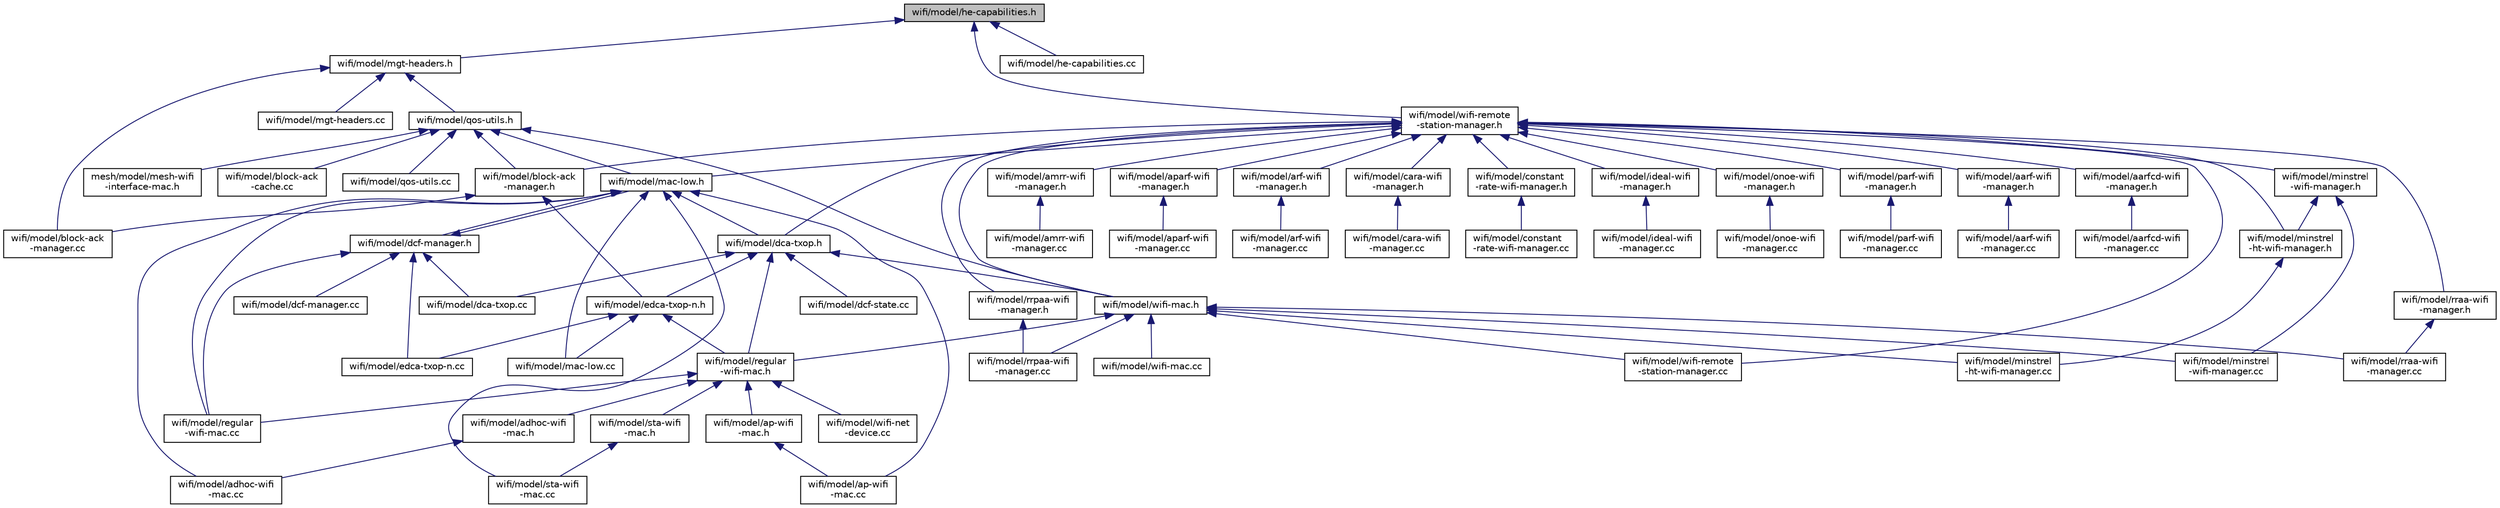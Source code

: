 digraph "wifi/model/he-capabilities.h"
{
  edge [fontname="Helvetica",fontsize="10",labelfontname="Helvetica",labelfontsize="10"];
  node [fontname="Helvetica",fontsize="10",shape=record];
  Node1 [label="wifi/model/he-capabilities.h",height=0.2,width=0.4,color="black", fillcolor="grey75", style="filled", fontcolor="black"];
  Node1 -> Node2 [dir="back",color="midnightblue",fontsize="10",style="solid"];
  Node2 [label="wifi/model/wifi-remote\l-station-manager.h",height=0.2,width=0.4,color="black", fillcolor="white", style="filled",URL="$de/db6/wifi-remote-station-manager_8h.html"];
  Node2 -> Node3 [dir="back",color="midnightblue",fontsize="10",style="solid"];
  Node3 [label="wifi/model/aarf-wifi\l-manager.h",height=0.2,width=0.4,color="black", fillcolor="white", style="filled",URL="$da/d33/aarf-wifi-manager_8h.html"];
  Node3 -> Node4 [dir="back",color="midnightblue",fontsize="10",style="solid"];
  Node4 [label="wifi/model/aarf-wifi\l-manager.cc",height=0.2,width=0.4,color="black", fillcolor="white", style="filled",URL="$dc/d91/aarf-wifi-manager_8cc.html"];
  Node2 -> Node5 [dir="back",color="midnightblue",fontsize="10",style="solid"];
  Node5 [label="wifi/model/aarfcd-wifi\l-manager.h",height=0.2,width=0.4,color="black", fillcolor="white", style="filled",URL="$de/dda/aarfcd-wifi-manager_8h.html"];
  Node5 -> Node6 [dir="back",color="midnightblue",fontsize="10",style="solid"];
  Node6 [label="wifi/model/aarfcd-wifi\l-manager.cc",height=0.2,width=0.4,color="black", fillcolor="white", style="filled",URL="$de/de1/aarfcd-wifi-manager_8cc.html"];
  Node2 -> Node7 [dir="back",color="midnightblue",fontsize="10",style="solid"];
  Node7 [label="wifi/model/wifi-mac.h",height=0.2,width=0.4,color="black", fillcolor="white", style="filled",URL="$df/db0/wifi-mac_8h.html"];
  Node7 -> Node8 [dir="back",color="midnightblue",fontsize="10",style="solid"];
  Node8 [label="wifi/model/regular\l-wifi-mac.h",height=0.2,width=0.4,color="black", fillcolor="white", style="filled",URL="$db/df5/regular-wifi-mac_8h.html"];
  Node8 -> Node9 [dir="back",color="midnightblue",fontsize="10",style="solid"];
  Node9 [label="wifi/model/adhoc-wifi\l-mac.h",height=0.2,width=0.4,color="black", fillcolor="white", style="filled",URL="$d9/daa/adhoc-wifi-mac_8h.html"];
  Node9 -> Node10 [dir="back",color="midnightblue",fontsize="10",style="solid"];
  Node10 [label="wifi/model/adhoc-wifi\l-mac.cc",height=0.2,width=0.4,color="black", fillcolor="white", style="filled",URL="$d5/d56/adhoc-wifi-mac_8cc.html"];
  Node8 -> Node11 [dir="back",color="midnightblue",fontsize="10",style="solid"];
  Node11 [label="wifi/model/ap-wifi\l-mac.h",height=0.2,width=0.4,color="black", fillcolor="white", style="filled",URL="$da/d51/ap-wifi-mac_8h.html"];
  Node11 -> Node12 [dir="back",color="midnightblue",fontsize="10",style="solid"];
  Node12 [label="wifi/model/ap-wifi\l-mac.cc",height=0.2,width=0.4,color="black", fillcolor="white", style="filled",URL="$da/d2b/ap-wifi-mac_8cc.html"];
  Node8 -> Node13 [dir="back",color="midnightblue",fontsize="10",style="solid"];
  Node13 [label="wifi/model/regular\l-wifi-mac.cc",height=0.2,width=0.4,color="black", fillcolor="white", style="filled",URL="$d7/d72/regular-wifi-mac_8cc.html"];
  Node8 -> Node14 [dir="back",color="midnightblue",fontsize="10",style="solid"];
  Node14 [label="wifi/model/sta-wifi\l-mac.h",height=0.2,width=0.4,color="black", fillcolor="white", style="filled",URL="$d0/d96/sta-wifi-mac_8h.html"];
  Node14 -> Node15 [dir="back",color="midnightblue",fontsize="10",style="solid"];
  Node15 [label="wifi/model/sta-wifi\l-mac.cc",height=0.2,width=0.4,color="black", fillcolor="white", style="filled",URL="$dd/d2f/sta-wifi-mac_8cc.html"];
  Node8 -> Node16 [dir="back",color="midnightblue",fontsize="10",style="solid"];
  Node16 [label="wifi/model/wifi-net\l-device.cc",height=0.2,width=0.4,color="black", fillcolor="white", style="filled",URL="$df/dcd/wifi-net-device_8cc.html"];
  Node7 -> Node17 [dir="back",color="midnightblue",fontsize="10",style="solid"];
  Node17 [label="wifi/model/minstrel\l-ht-wifi-manager.cc",height=0.2,width=0.4,color="black", fillcolor="white", style="filled",URL="$d2/da0/minstrel-ht-wifi-manager_8cc.html"];
  Node7 -> Node18 [dir="back",color="midnightblue",fontsize="10",style="solid"];
  Node18 [label="wifi/model/minstrel\l-wifi-manager.cc",height=0.2,width=0.4,color="black", fillcolor="white", style="filled",URL="$d1/d3d/minstrel-wifi-manager_8cc.html"];
  Node7 -> Node19 [dir="back",color="midnightblue",fontsize="10",style="solid"];
  Node19 [label="wifi/model/rraa-wifi\l-manager.cc",height=0.2,width=0.4,color="black", fillcolor="white", style="filled",URL="$d0/d7f/rraa-wifi-manager_8cc.html"];
  Node7 -> Node20 [dir="back",color="midnightblue",fontsize="10",style="solid"];
  Node20 [label="wifi/model/rrpaa-wifi\l-manager.cc",height=0.2,width=0.4,color="black", fillcolor="white", style="filled",URL="$d3/d23/rrpaa-wifi-manager_8cc.html"];
  Node7 -> Node21 [dir="back",color="midnightblue",fontsize="10",style="solid"];
  Node21 [label="wifi/model/wifi-mac.cc",height=0.2,width=0.4,color="black", fillcolor="white", style="filled",URL="$d7/d78/wifi-mac_8cc.html"];
  Node7 -> Node22 [dir="back",color="midnightblue",fontsize="10",style="solid"];
  Node22 [label="wifi/model/wifi-remote\l-station-manager.cc",height=0.2,width=0.4,color="black", fillcolor="white", style="filled",URL="$d4/d48/wifi-remote-station-manager_8cc.html"];
  Node2 -> Node23 [dir="back",color="midnightblue",fontsize="10",style="solid"];
  Node23 [label="wifi/model/mac-low.h",height=0.2,width=0.4,color="black", fillcolor="white", style="filled",URL="$db/d17/mac-low_8h.html"];
  Node23 -> Node24 [dir="back",color="midnightblue",fontsize="10",style="solid"];
  Node24 [label="wifi/model/dca-txop.h",height=0.2,width=0.4,color="black", fillcolor="white", style="filled",URL="$d3/d11/dca-txop_8h.html"];
  Node24 -> Node7 [dir="back",color="midnightblue",fontsize="10",style="solid"];
  Node24 -> Node8 [dir="back",color="midnightblue",fontsize="10",style="solid"];
  Node24 -> Node25 [dir="back",color="midnightblue",fontsize="10",style="solid"];
  Node25 [label="wifi/model/edca-txop-n.h",height=0.2,width=0.4,color="black", fillcolor="white", style="filled",URL="$d2/d00/edca-txop-n_8h.html"];
  Node25 -> Node8 [dir="back",color="midnightblue",fontsize="10",style="solid"];
  Node25 -> Node26 [dir="back",color="midnightblue",fontsize="10",style="solid"];
  Node26 [label="wifi/model/edca-txop-n.cc",height=0.2,width=0.4,color="black", fillcolor="white", style="filled",URL="$d4/d78/edca-txop-n_8cc.html"];
  Node25 -> Node27 [dir="back",color="midnightblue",fontsize="10",style="solid"];
  Node27 [label="wifi/model/mac-low.cc",height=0.2,width=0.4,color="black", fillcolor="white", style="filled",URL="$da/d35/mac-low_8cc.html"];
  Node24 -> Node28 [dir="back",color="midnightblue",fontsize="10",style="solid"];
  Node28 [label="wifi/model/dca-txop.cc",height=0.2,width=0.4,color="black", fillcolor="white", style="filled",URL="$d5/d9e/dca-txop_8cc.html"];
  Node24 -> Node29 [dir="back",color="midnightblue",fontsize="10",style="solid"];
  Node29 [label="wifi/model/dcf-state.cc",height=0.2,width=0.4,color="black", fillcolor="white", style="filled",URL="$de/d5d/dcf-state_8cc.html"];
  Node23 -> Node30 [dir="back",color="midnightblue",fontsize="10",style="solid"];
  Node30 [label="wifi/model/dcf-manager.h",height=0.2,width=0.4,color="black", fillcolor="white", style="filled",URL="$d5/d53/dcf-manager_8h.html"];
  Node30 -> Node23 [dir="back",color="midnightblue",fontsize="10",style="solid"];
  Node30 -> Node28 [dir="back",color="midnightblue",fontsize="10",style="solid"];
  Node30 -> Node31 [dir="back",color="midnightblue",fontsize="10",style="solid"];
  Node31 [label="wifi/model/dcf-manager.cc",height=0.2,width=0.4,color="black", fillcolor="white", style="filled",URL="$d7/d8c/dcf-manager_8cc.html"];
  Node30 -> Node26 [dir="back",color="midnightblue",fontsize="10",style="solid"];
  Node30 -> Node13 [dir="back",color="midnightblue",fontsize="10",style="solid"];
  Node23 -> Node10 [dir="back",color="midnightblue",fontsize="10",style="solid"];
  Node23 -> Node12 [dir="back",color="midnightblue",fontsize="10",style="solid"];
  Node23 -> Node27 [dir="back",color="midnightblue",fontsize="10",style="solid"];
  Node23 -> Node13 [dir="back",color="midnightblue",fontsize="10",style="solid"];
  Node23 -> Node15 [dir="back",color="midnightblue",fontsize="10",style="solid"];
  Node2 -> Node24 [dir="back",color="midnightblue",fontsize="10",style="solid"];
  Node2 -> Node32 [dir="back",color="midnightblue",fontsize="10",style="solid"];
  Node32 [label="wifi/model/block-ack\l-manager.h",height=0.2,width=0.4,color="black", fillcolor="white", style="filled",URL="$d6/dd5/block-ack-manager_8h.html"];
  Node32 -> Node25 [dir="back",color="midnightblue",fontsize="10",style="solid"];
  Node32 -> Node33 [dir="back",color="midnightblue",fontsize="10",style="solid"];
  Node33 [label="wifi/model/block-ack\l-manager.cc",height=0.2,width=0.4,color="black", fillcolor="white", style="filled",URL="$df/d3a/block-ack-manager_8cc.html"];
  Node2 -> Node34 [dir="back",color="midnightblue",fontsize="10",style="solid"];
  Node34 [label="wifi/model/amrr-wifi\l-manager.h",height=0.2,width=0.4,color="black", fillcolor="white", style="filled",URL="$d6/dac/amrr-wifi-manager_8h.html"];
  Node34 -> Node35 [dir="back",color="midnightblue",fontsize="10",style="solid"];
  Node35 [label="wifi/model/amrr-wifi\l-manager.cc",height=0.2,width=0.4,color="black", fillcolor="white", style="filled",URL="$d3/d91/amrr-wifi-manager_8cc.html"];
  Node2 -> Node36 [dir="back",color="midnightblue",fontsize="10",style="solid"];
  Node36 [label="wifi/model/aparf-wifi\l-manager.h",height=0.2,width=0.4,color="black", fillcolor="white", style="filled",URL="$d9/dd9/aparf-wifi-manager_8h.html"];
  Node36 -> Node37 [dir="back",color="midnightblue",fontsize="10",style="solid"];
  Node37 [label="wifi/model/aparf-wifi\l-manager.cc",height=0.2,width=0.4,color="black", fillcolor="white", style="filled",URL="$d9/dc4/aparf-wifi-manager_8cc.html"];
  Node2 -> Node38 [dir="back",color="midnightblue",fontsize="10",style="solid"];
  Node38 [label="wifi/model/arf-wifi\l-manager.h",height=0.2,width=0.4,color="black", fillcolor="white", style="filled",URL="$d5/d26/arf-wifi-manager_8h.html"];
  Node38 -> Node39 [dir="back",color="midnightblue",fontsize="10",style="solid"];
  Node39 [label="wifi/model/arf-wifi\l-manager.cc",height=0.2,width=0.4,color="black", fillcolor="white", style="filled",URL="$de/d4a/arf-wifi-manager_8cc.html"];
  Node2 -> Node40 [dir="back",color="midnightblue",fontsize="10",style="solid"];
  Node40 [label="wifi/model/cara-wifi\l-manager.h",height=0.2,width=0.4,color="black", fillcolor="white", style="filled",URL="$df/d55/cara-wifi-manager_8h.html"];
  Node40 -> Node41 [dir="back",color="midnightblue",fontsize="10",style="solid"];
  Node41 [label="wifi/model/cara-wifi\l-manager.cc",height=0.2,width=0.4,color="black", fillcolor="white", style="filled",URL="$db/d93/cara-wifi-manager_8cc.html"];
  Node2 -> Node42 [dir="back",color="midnightblue",fontsize="10",style="solid"];
  Node42 [label="wifi/model/constant\l-rate-wifi-manager.h",height=0.2,width=0.4,color="black", fillcolor="white", style="filled",URL="$d4/d4f/constant-rate-wifi-manager_8h.html"];
  Node42 -> Node43 [dir="back",color="midnightblue",fontsize="10",style="solid"];
  Node43 [label="wifi/model/constant\l-rate-wifi-manager.cc",height=0.2,width=0.4,color="black", fillcolor="white", style="filled",URL="$d8/db1/constant-rate-wifi-manager_8cc.html"];
  Node2 -> Node44 [dir="back",color="midnightblue",fontsize="10",style="solid"];
  Node44 [label="wifi/model/ideal-wifi\l-manager.h",height=0.2,width=0.4,color="black", fillcolor="white", style="filled",URL="$df/d6e/ideal-wifi-manager_8h.html"];
  Node44 -> Node45 [dir="back",color="midnightblue",fontsize="10",style="solid"];
  Node45 [label="wifi/model/ideal-wifi\l-manager.cc",height=0.2,width=0.4,color="black", fillcolor="white", style="filled",URL="$d8/d99/ideal-wifi-manager_8cc.html"];
  Node2 -> Node46 [dir="back",color="midnightblue",fontsize="10",style="solid"];
  Node46 [label="wifi/model/minstrel\l-ht-wifi-manager.h",height=0.2,width=0.4,color="black", fillcolor="white", style="filled",URL="$d0/da2/minstrel-ht-wifi-manager_8h.html"];
  Node46 -> Node17 [dir="back",color="midnightblue",fontsize="10",style="solid"];
  Node2 -> Node47 [dir="back",color="midnightblue",fontsize="10",style="solid"];
  Node47 [label="wifi/model/minstrel\l-wifi-manager.h",height=0.2,width=0.4,color="black", fillcolor="white", style="filled",URL="$db/d8e/minstrel-wifi-manager_8h.html"];
  Node47 -> Node46 [dir="back",color="midnightblue",fontsize="10",style="solid"];
  Node47 -> Node18 [dir="back",color="midnightblue",fontsize="10",style="solid"];
  Node2 -> Node48 [dir="back",color="midnightblue",fontsize="10",style="solid"];
  Node48 [label="wifi/model/onoe-wifi\l-manager.h",height=0.2,width=0.4,color="black", fillcolor="white", style="filled",URL="$da/d3b/onoe-wifi-manager_8h.html"];
  Node48 -> Node49 [dir="back",color="midnightblue",fontsize="10",style="solid"];
  Node49 [label="wifi/model/onoe-wifi\l-manager.cc",height=0.2,width=0.4,color="black", fillcolor="white", style="filled",URL="$d5/d07/onoe-wifi-manager_8cc.html"];
  Node2 -> Node50 [dir="back",color="midnightblue",fontsize="10",style="solid"];
  Node50 [label="wifi/model/parf-wifi\l-manager.h",height=0.2,width=0.4,color="black", fillcolor="white", style="filled",URL="$d2/d2e/parf-wifi-manager_8h.html"];
  Node50 -> Node51 [dir="back",color="midnightblue",fontsize="10",style="solid"];
  Node51 [label="wifi/model/parf-wifi\l-manager.cc",height=0.2,width=0.4,color="black", fillcolor="white", style="filled",URL="$d3/d45/parf-wifi-manager_8cc.html"];
  Node2 -> Node52 [dir="back",color="midnightblue",fontsize="10",style="solid"];
  Node52 [label="wifi/model/rraa-wifi\l-manager.h",height=0.2,width=0.4,color="black", fillcolor="white", style="filled",URL="$d9/dc2/rraa-wifi-manager_8h.html"];
  Node52 -> Node19 [dir="back",color="midnightblue",fontsize="10",style="solid"];
  Node2 -> Node53 [dir="back",color="midnightblue",fontsize="10",style="solid"];
  Node53 [label="wifi/model/rrpaa-wifi\l-manager.h",height=0.2,width=0.4,color="black", fillcolor="white", style="filled",URL="$da/de5/rrpaa-wifi-manager_8h.html"];
  Node53 -> Node20 [dir="back",color="midnightblue",fontsize="10",style="solid"];
  Node2 -> Node22 [dir="back",color="midnightblue",fontsize="10",style="solid"];
  Node1 -> Node54 [dir="back",color="midnightblue",fontsize="10",style="solid"];
  Node54 [label="wifi/model/mgt-headers.h",height=0.2,width=0.4,color="black", fillcolor="white", style="filled",URL="$d9/d91/mgt-headers_8h.html"];
  Node54 -> Node55 [dir="back",color="midnightblue",fontsize="10",style="solid"];
  Node55 [label="wifi/model/qos-utils.h",height=0.2,width=0.4,color="black", fillcolor="white", style="filled",URL="$da/df2/qos-utils_8h.html"];
  Node55 -> Node56 [dir="back",color="midnightblue",fontsize="10",style="solid"];
  Node56 [label="mesh/model/mesh-wifi\l-interface-mac.h",height=0.2,width=0.4,color="black", fillcolor="white", style="filled",URL="$d3/dab/mesh-wifi-interface-mac_8h.html"];
  Node55 -> Node23 [dir="back",color="midnightblue",fontsize="10",style="solid"];
  Node55 -> Node7 [dir="back",color="midnightblue",fontsize="10",style="solid"];
  Node55 -> Node32 [dir="back",color="midnightblue",fontsize="10",style="solid"];
  Node55 -> Node57 [dir="back",color="midnightblue",fontsize="10",style="solid"];
  Node57 [label="wifi/model/block-ack\l-cache.cc",height=0.2,width=0.4,color="black", fillcolor="white", style="filled",URL="$da/d12/block-ack-cache_8cc.html"];
  Node55 -> Node58 [dir="back",color="midnightblue",fontsize="10",style="solid"];
  Node58 [label="wifi/model/qos-utils.cc",height=0.2,width=0.4,color="black", fillcolor="white", style="filled",URL="$d9/d81/qos-utils_8cc.html"];
  Node54 -> Node33 [dir="back",color="midnightblue",fontsize="10",style="solid"];
  Node54 -> Node59 [dir="back",color="midnightblue",fontsize="10",style="solid"];
  Node59 [label="wifi/model/mgt-headers.cc",height=0.2,width=0.4,color="black", fillcolor="white", style="filled",URL="$d5/d4f/mgt-headers_8cc.html"];
  Node1 -> Node60 [dir="back",color="midnightblue",fontsize="10",style="solid"];
  Node60 [label="wifi/model/he-capabilities.cc",height=0.2,width=0.4,color="black", fillcolor="white", style="filled",URL="$d0/df7/he-capabilities_8cc.html"];
}
